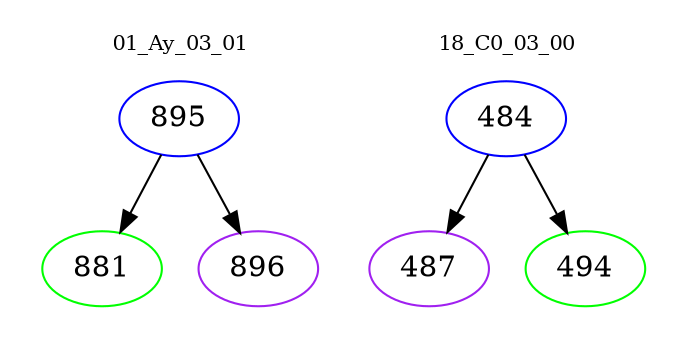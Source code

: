 digraph{
subgraph cluster_0 {
color = white
label = "01_Ay_03_01";
fontsize=10;
T0_895 [label="895", color="blue"]
T0_895 -> T0_881 [color="black"]
T0_881 [label="881", color="green"]
T0_895 -> T0_896 [color="black"]
T0_896 [label="896", color="purple"]
}
subgraph cluster_1 {
color = white
label = "18_C0_03_00";
fontsize=10;
T1_484 [label="484", color="blue"]
T1_484 -> T1_487 [color="black"]
T1_487 [label="487", color="purple"]
T1_484 -> T1_494 [color="black"]
T1_494 [label="494", color="green"]
}
}

